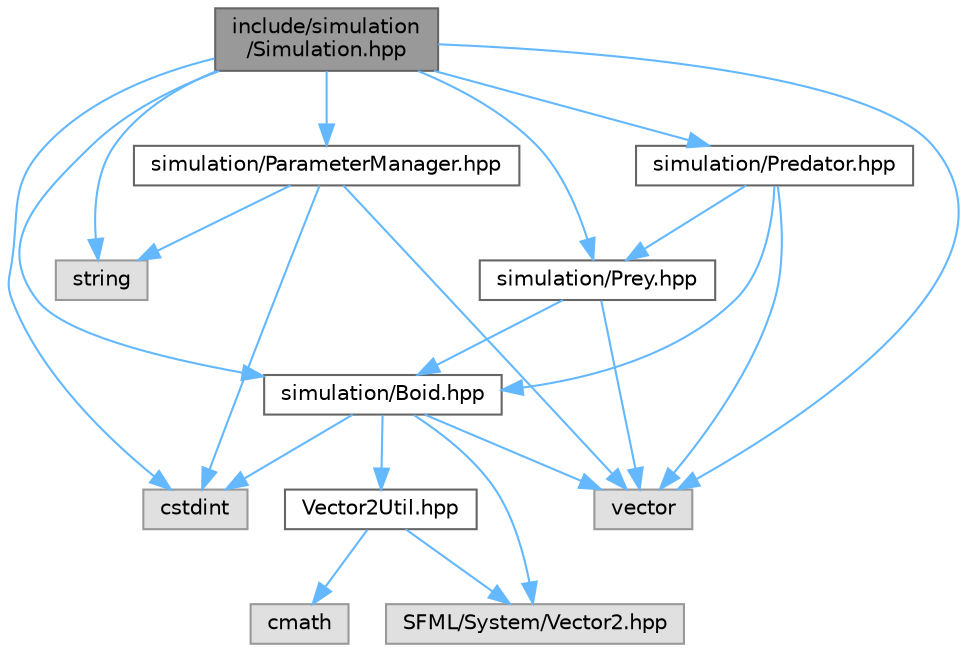 digraph "include/simulation/Simulation.hpp"
{
 // LATEX_PDF_SIZE
  bgcolor="transparent";
  edge [fontname=Helvetica,fontsize=10,labelfontname=Helvetica,labelfontsize=10];
  node [fontname=Helvetica,fontsize=10,shape=box,height=0.2,width=0.4];
  Node1 [id="Node000001",label="include/simulation\l/Simulation.hpp",height=0.2,width=0.4,color="gray40", fillcolor="grey60", style="filled", fontcolor="black",tooltip=" "];
  Node1 -> Node2 [id="edge1_Node000001_Node000002",color="steelblue1",style="solid",tooltip=" "];
  Node2 [id="Node000002",label="vector",height=0.2,width=0.4,color="grey60", fillcolor="#E0E0E0", style="filled",tooltip=" "];
  Node1 -> Node3 [id="edge2_Node000001_Node000003",color="steelblue1",style="solid",tooltip=" "];
  Node3 [id="Node000003",label="string",height=0.2,width=0.4,color="grey60", fillcolor="#E0E0E0", style="filled",tooltip=" "];
  Node1 -> Node4 [id="edge3_Node000001_Node000004",color="steelblue1",style="solid",tooltip=" "];
  Node4 [id="Node000004",label="cstdint",height=0.2,width=0.4,color="grey60", fillcolor="#E0E0E0", style="filled",tooltip=" "];
  Node1 -> Node5 [id="edge4_Node000001_Node000005",color="steelblue1",style="solid",tooltip=" "];
  Node5 [id="Node000005",label="simulation/Boid.hpp",height=0.2,width=0.4,color="grey40", fillcolor="white", style="filled",URL="$Boid_8hpp.html",tooltip=" "];
  Node5 -> Node2 [id="edge5_Node000005_Node000002",color="steelblue1",style="solid",tooltip=" "];
  Node5 -> Node4 [id="edge6_Node000005_Node000004",color="steelblue1",style="solid",tooltip=" "];
  Node5 -> Node6 [id="edge7_Node000005_Node000006",color="steelblue1",style="solid",tooltip=" "];
  Node6 [id="Node000006",label="SFML/System/Vector2.hpp",height=0.2,width=0.4,color="grey60", fillcolor="#E0E0E0", style="filled",tooltip=" "];
  Node5 -> Node7 [id="edge8_Node000005_Node000007",color="steelblue1",style="solid",tooltip=" "];
  Node7 [id="Node000007",label="Vector2Util.hpp",height=0.2,width=0.4,color="grey40", fillcolor="white", style="filled",URL="$Vector2Util_8hpp.html",tooltip=" "];
  Node7 -> Node6 [id="edge9_Node000007_Node000006",color="steelblue1",style="solid",tooltip=" "];
  Node7 -> Node8 [id="edge10_Node000007_Node000008",color="steelblue1",style="solid",tooltip=" "];
  Node8 [id="Node000008",label="cmath",height=0.2,width=0.4,color="grey60", fillcolor="#E0E0E0", style="filled",tooltip=" "];
  Node1 -> Node9 [id="edge11_Node000001_Node000009",color="steelblue1",style="solid",tooltip=" "];
  Node9 [id="Node000009",label="simulation/Prey.hpp",height=0.2,width=0.4,color="grey40", fillcolor="white", style="filled",URL="$Prey_8hpp.html",tooltip=" "];
  Node9 -> Node5 [id="edge12_Node000009_Node000005",color="steelblue1",style="solid",tooltip=" "];
  Node9 -> Node2 [id="edge13_Node000009_Node000002",color="steelblue1",style="solid",tooltip=" "];
  Node1 -> Node10 [id="edge14_Node000001_Node000010",color="steelblue1",style="solid",tooltip=" "];
  Node10 [id="Node000010",label="simulation/Predator.hpp",height=0.2,width=0.4,color="grey40", fillcolor="white", style="filled",URL="$Predator_8hpp.html",tooltip=" "];
  Node10 -> Node5 [id="edge15_Node000010_Node000005",color="steelblue1",style="solid",tooltip=" "];
  Node10 -> Node9 [id="edge16_Node000010_Node000009",color="steelblue1",style="solid",tooltip=" "];
  Node10 -> Node2 [id="edge17_Node000010_Node000002",color="steelblue1",style="solid",tooltip=" "];
  Node1 -> Node11 [id="edge18_Node000001_Node000011",color="steelblue1",style="solid",tooltip=" "];
  Node11 [id="Node000011",label="simulation/ParameterManager.hpp",height=0.2,width=0.4,color="grey40", fillcolor="white", style="filled",URL="$ParameterManager_8hpp.html",tooltip=" "];
  Node11 -> Node2 [id="edge19_Node000011_Node000002",color="steelblue1",style="solid",tooltip=" "];
  Node11 -> Node3 [id="edge20_Node000011_Node000003",color="steelblue1",style="solid",tooltip=" "];
  Node11 -> Node4 [id="edge21_Node000011_Node000004",color="steelblue1",style="solid",tooltip=" "];
}

